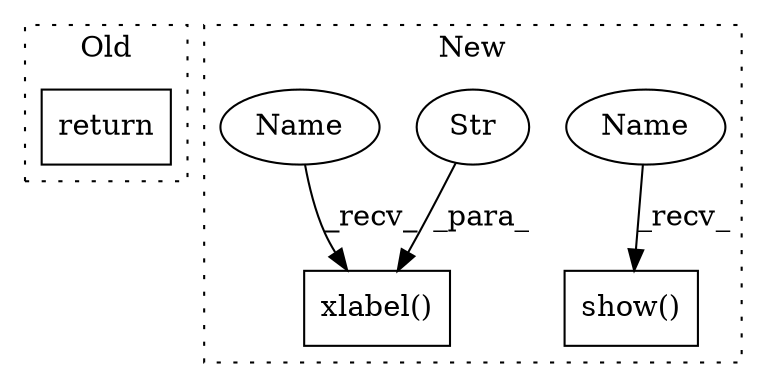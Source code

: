 digraph G {
subgraph cluster0 {
1 [label="return" a="93" s="19681" l="6" shape="box"];
label = "Old";
style="dotted";
}
subgraph cluster1 {
2 [label="xlabel()" a="75" s="21703,21724" l="11,1" shape="box"];
3 [label="Str" a="66" s="21714" l="10" shape="ellipse"];
4 [label="show()" a="75" s="21881" l="10" shape="box"];
5 [label="Name" a="87" s="21881" l="3" shape="ellipse"];
6 [label="Name" a="87" s="21703" l="3" shape="ellipse"];
label = "New";
style="dotted";
}
3 -> 2 [label="_para_"];
5 -> 4 [label="_recv_"];
6 -> 2 [label="_recv_"];
}